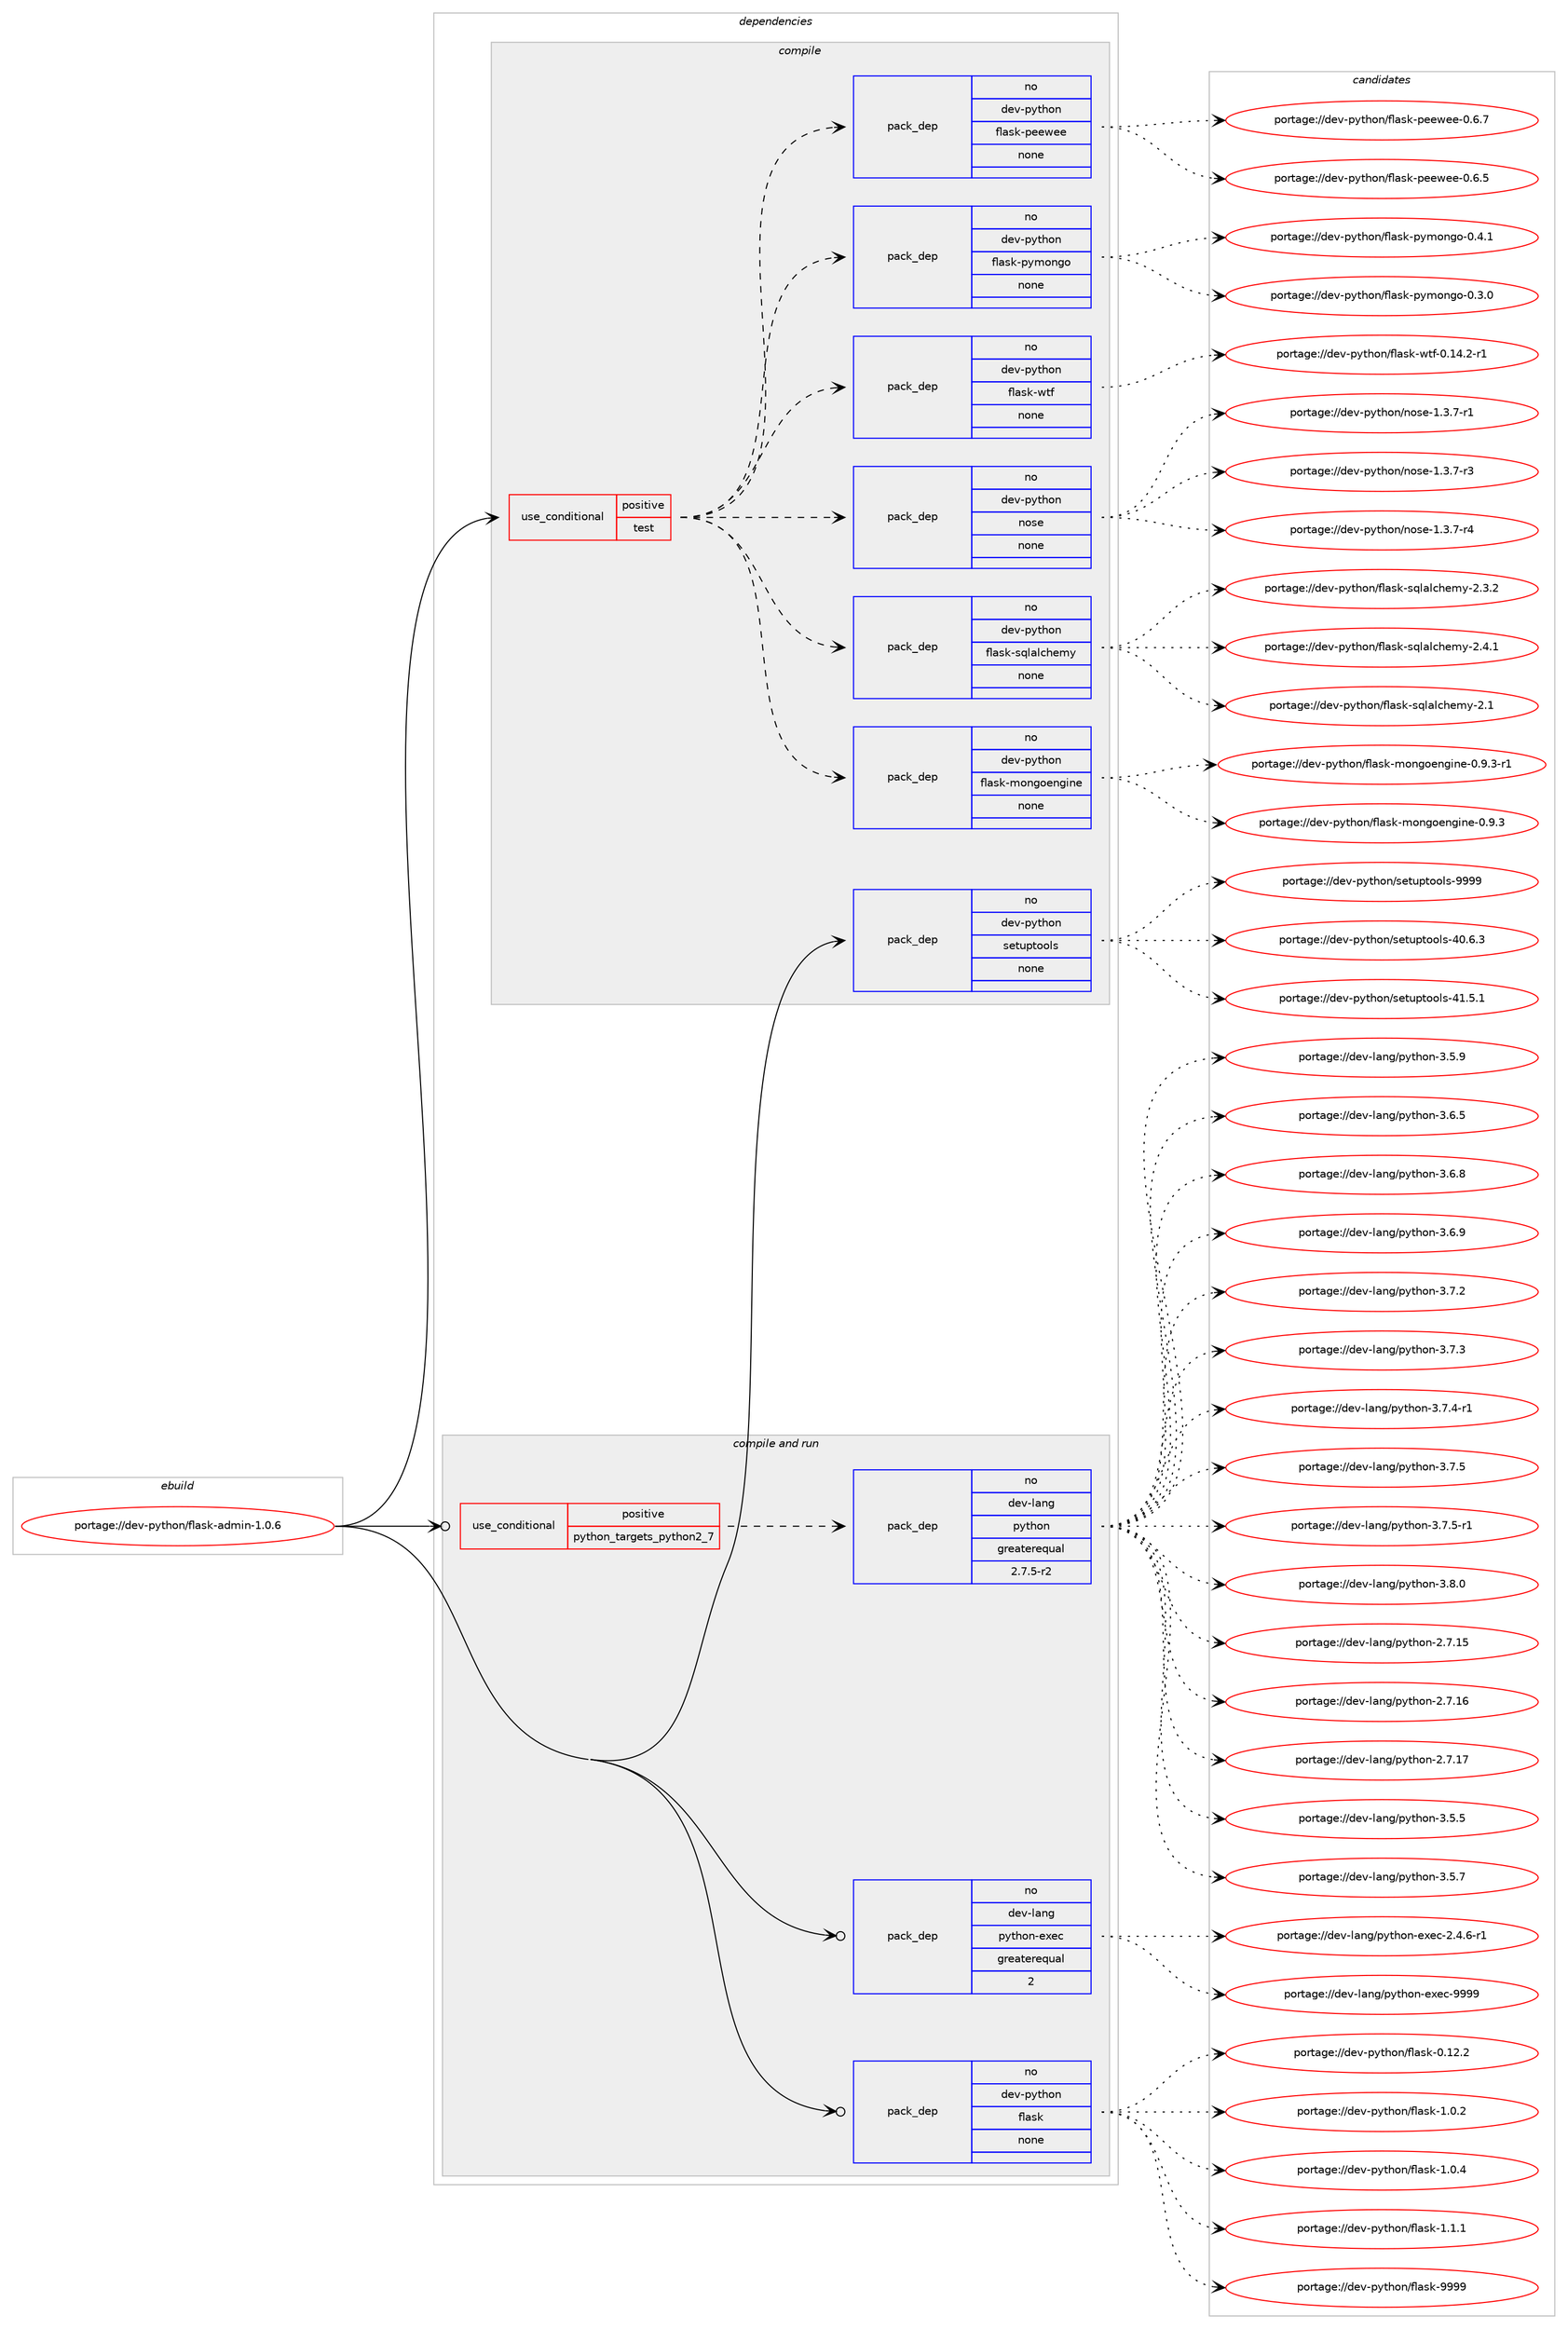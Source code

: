 digraph prolog {

# *************
# Graph options
# *************

newrank=true;
concentrate=true;
compound=true;
graph [rankdir=LR,fontname=Helvetica,fontsize=10,ranksep=1.5];#, ranksep=2.5, nodesep=0.2];
edge  [arrowhead=vee];
node  [fontname=Helvetica,fontsize=10];

# **********
# The ebuild
# **********

subgraph cluster_leftcol {
color=gray;
rank=same;
label=<<i>ebuild</i>>;
id [label="portage://dev-python/flask-admin-1.0.6", color=red, width=4, href="../dev-python/flask-admin-1.0.6.svg"];
}

# ****************
# The dependencies
# ****************

subgraph cluster_midcol {
color=gray;
label=<<i>dependencies</i>>;
subgraph cluster_compile {
fillcolor="#eeeeee";
style=filled;
label=<<i>compile</i>>;
subgraph cond28742 {
dependency139760 [label=<<TABLE BORDER="0" CELLBORDER="1" CELLSPACING="0" CELLPADDING="4"><TR><TD ROWSPAN="3" CELLPADDING="10">use_conditional</TD></TR><TR><TD>positive</TD></TR><TR><TD>test</TD></TR></TABLE>>, shape=none, color=red];
subgraph pack107690 {
dependency139761 [label=<<TABLE BORDER="0" CELLBORDER="1" CELLSPACING="0" CELLPADDING="4" WIDTH="220"><TR><TD ROWSPAN="6" CELLPADDING="30">pack_dep</TD></TR><TR><TD WIDTH="110">no</TD></TR><TR><TD>dev-python</TD></TR><TR><TD>nose</TD></TR><TR><TD>none</TD></TR><TR><TD></TD></TR></TABLE>>, shape=none, color=blue];
}
dependency139760:e -> dependency139761:w [weight=20,style="dashed",arrowhead="vee"];
subgraph pack107691 {
dependency139762 [label=<<TABLE BORDER="0" CELLBORDER="1" CELLSPACING="0" CELLPADDING="4" WIDTH="220"><TR><TD ROWSPAN="6" CELLPADDING="30">pack_dep</TD></TR><TR><TD WIDTH="110">no</TD></TR><TR><TD>dev-python</TD></TR><TR><TD>flask-wtf</TD></TR><TR><TD>none</TD></TR><TR><TD></TD></TR></TABLE>>, shape=none, color=blue];
}
dependency139760:e -> dependency139762:w [weight=20,style="dashed",arrowhead="vee"];
subgraph pack107692 {
dependency139763 [label=<<TABLE BORDER="0" CELLBORDER="1" CELLSPACING="0" CELLPADDING="4" WIDTH="220"><TR><TD ROWSPAN="6" CELLPADDING="30">pack_dep</TD></TR><TR><TD WIDTH="110">no</TD></TR><TR><TD>dev-python</TD></TR><TR><TD>flask-pymongo</TD></TR><TR><TD>none</TD></TR><TR><TD></TD></TR></TABLE>>, shape=none, color=blue];
}
dependency139760:e -> dependency139763:w [weight=20,style="dashed",arrowhead="vee"];
subgraph pack107693 {
dependency139764 [label=<<TABLE BORDER="0" CELLBORDER="1" CELLSPACING="0" CELLPADDING="4" WIDTH="220"><TR><TD ROWSPAN="6" CELLPADDING="30">pack_dep</TD></TR><TR><TD WIDTH="110">no</TD></TR><TR><TD>dev-python</TD></TR><TR><TD>flask-peewee</TD></TR><TR><TD>none</TD></TR><TR><TD></TD></TR></TABLE>>, shape=none, color=blue];
}
dependency139760:e -> dependency139764:w [weight=20,style="dashed",arrowhead="vee"];
subgraph pack107694 {
dependency139765 [label=<<TABLE BORDER="0" CELLBORDER="1" CELLSPACING="0" CELLPADDING="4" WIDTH="220"><TR><TD ROWSPAN="6" CELLPADDING="30">pack_dep</TD></TR><TR><TD WIDTH="110">no</TD></TR><TR><TD>dev-python</TD></TR><TR><TD>flask-mongoengine</TD></TR><TR><TD>none</TD></TR><TR><TD></TD></TR></TABLE>>, shape=none, color=blue];
}
dependency139760:e -> dependency139765:w [weight=20,style="dashed",arrowhead="vee"];
subgraph pack107695 {
dependency139766 [label=<<TABLE BORDER="0" CELLBORDER="1" CELLSPACING="0" CELLPADDING="4" WIDTH="220"><TR><TD ROWSPAN="6" CELLPADDING="30">pack_dep</TD></TR><TR><TD WIDTH="110">no</TD></TR><TR><TD>dev-python</TD></TR><TR><TD>flask-sqlalchemy</TD></TR><TR><TD>none</TD></TR><TR><TD></TD></TR></TABLE>>, shape=none, color=blue];
}
dependency139760:e -> dependency139766:w [weight=20,style="dashed",arrowhead="vee"];
}
id:e -> dependency139760:w [weight=20,style="solid",arrowhead="vee"];
subgraph pack107696 {
dependency139767 [label=<<TABLE BORDER="0" CELLBORDER="1" CELLSPACING="0" CELLPADDING="4" WIDTH="220"><TR><TD ROWSPAN="6" CELLPADDING="30">pack_dep</TD></TR><TR><TD WIDTH="110">no</TD></TR><TR><TD>dev-python</TD></TR><TR><TD>setuptools</TD></TR><TR><TD>none</TD></TR><TR><TD></TD></TR></TABLE>>, shape=none, color=blue];
}
id:e -> dependency139767:w [weight=20,style="solid",arrowhead="vee"];
}
subgraph cluster_compileandrun {
fillcolor="#eeeeee";
style=filled;
label=<<i>compile and run</i>>;
subgraph cond28743 {
dependency139768 [label=<<TABLE BORDER="0" CELLBORDER="1" CELLSPACING="0" CELLPADDING="4"><TR><TD ROWSPAN="3" CELLPADDING="10">use_conditional</TD></TR><TR><TD>positive</TD></TR><TR><TD>python_targets_python2_7</TD></TR></TABLE>>, shape=none, color=red];
subgraph pack107697 {
dependency139769 [label=<<TABLE BORDER="0" CELLBORDER="1" CELLSPACING="0" CELLPADDING="4" WIDTH="220"><TR><TD ROWSPAN="6" CELLPADDING="30">pack_dep</TD></TR><TR><TD WIDTH="110">no</TD></TR><TR><TD>dev-lang</TD></TR><TR><TD>python</TD></TR><TR><TD>greaterequal</TD></TR><TR><TD>2.7.5-r2</TD></TR></TABLE>>, shape=none, color=blue];
}
dependency139768:e -> dependency139769:w [weight=20,style="dashed",arrowhead="vee"];
}
id:e -> dependency139768:w [weight=20,style="solid",arrowhead="odotvee"];
subgraph pack107698 {
dependency139770 [label=<<TABLE BORDER="0" CELLBORDER="1" CELLSPACING="0" CELLPADDING="4" WIDTH="220"><TR><TD ROWSPAN="6" CELLPADDING="30">pack_dep</TD></TR><TR><TD WIDTH="110">no</TD></TR><TR><TD>dev-lang</TD></TR><TR><TD>python-exec</TD></TR><TR><TD>greaterequal</TD></TR><TR><TD>2</TD></TR></TABLE>>, shape=none, color=blue];
}
id:e -> dependency139770:w [weight=20,style="solid",arrowhead="odotvee"];
subgraph pack107699 {
dependency139771 [label=<<TABLE BORDER="0" CELLBORDER="1" CELLSPACING="0" CELLPADDING="4" WIDTH="220"><TR><TD ROWSPAN="6" CELLPADDING="30">pack_dep</TD></TR><TR><TD WIDTH="110">no</TD></TR><TR><TD>dev-python</TD></TR><TR><TD>flask</TD></TR><TR><TD>none</TD></TR><TR><TD></TD></TR></TABLE>>, shape=none, color=blue];
}
id:e -> dependency139771:w [weight=20,style="solid",arrowhead="odotvee"];
}
subgraph cluster_run {
fillcolor="#eeeeee";
style=filled;
label=<<i>run</i>>;
}
}

# **************
# The candidates
# **************

subgraph cluster_choices {
rank=same;
color=gray;
label=<<i>candidates</i>>;

subgraph choice107690 {
color=black;
nodesep=1;
choiceportage10010111845112121116104111110471101111151014549465146554511449 [label="portage://dev-python/nose-1.3.7-r1", color=red, width=4,href="../dev-python/nose-1.3.7-r1.svg"];
choiceportage10010111845112121116104111110471101111151014549465146554511451 [label="portage://dev-python/nose-1.3.7-r3", color=red, width=4,href="../dev-python/nose-1.3.7-r3.svg"];
choiceportage10010111845112121116104111110471101111151014549465146554511452 [label="portage://dev-python/nose-1.3.7-r4", color=red, width=4,href="../dev-python/nose-1.3.7-r4.svg"];
dependency139761:e -> choiceportage10010111845112121116104111110471101111151014549465146554511449:w [style=dotted,weight="100"];
dependency139761:e -> choiceportage10010111845112121116104111110471101111151014549465146554511451:w [style=dotted,weight="100"];
dependency139761:e -> choiceportage10010111845112121116104111110471101111151014549465146554511452:w [style=dotted,weight="100"];
}
subgraph choice107691 {
color=black;
nodesep=1;
choiceportage10010111845112121116104111110471021089711510745119116102454846495246504511449 [label="portage://dev-python/flask-wtf-0.14.2-r1", color=red, width=4,href="../dev-python/flask-wtf-0.14.2-r1.svg"];
dependency139762:e -> choiceportage10010111845112121116104111110471021089711510745119116102454846495246504511449:w [style=dotted,weight="100"];
}
subgraph choice107692 {
color=black;
nodesep=1;
choiceportage10010111845112121116104111110471021089711510745112121109111110103111454846514648 [label="portage://dev-python/flask-pymongo-0.3.0", color=red, width=4,href="../dev-python/flask-pymongo-0.3.0.svg"];
choiceportage10010111845112121116104111110471021089711510745112121109111110103111454846524649 [label="portage://dev-python/flask-pymongo-0.4.1", color=red, width=4,href="../dev-python/flask-pymongo-0.4.1.svg"];
dependency139763:e -> choiceportage10010111845112121116104111110471021089711510745112121109111110103111454846514648:w [style=dotted,weight="100"];
dependency139763:e -> choiceportage10010111845112121116104111110471021089711510745112121109111110103111454846524649:w [style=dotted,weight="100"];
}
subgraph choice107693 {
color=black;
nodesep=1;
choiceportage10010111845112121116104111110471021089711510745112101101119101101454846544653 [label="portage://dev-python/flask-peewee-0.6.5", color=red, width=4,href="../dev-python/flask-peewee-0.6.5.svg"];
choiceportage10010111845112121116104111110471021089711510745112101101119101101454846544655 [label="portage://dev-python/flask-peewee-0.6.7", color=red, width=4,href="../dev-python/flask-peewee-0.6.7.svg"];
dependency139764:e -> choiceportage10010111845112121116104111110471021089711510745112101101119101101454846544653:w [style=dotted,weight="100"];
dependency139764:e -> choiceportage10010111845112121116104111110471021089711510745112101101119101101454846544655:w [style=dotted,weight="100"];
}
subgraph choice107694 {
color=black;
nodesep=1;
choiceportage10010111845112121116104111110471021089711510745109111110103111101110103105110101454846574651 [label="portage://dev-python/flask-mongoengine-0.9.3", color=red, width=4,href="../dev-python/flask-mongoengine-0.9.3.svg"];
choiceportage100101118451121211161041111104710210897115107451091111101031111011101031051101014548465746514511449 [label="portage://dev-python/flask-mongoengine-0.9.3-r1", color=red, width=4,href="../dev-python/flask-mongoengine-0.9.3-r1.svg"];
dependency139765:e -> choiceportage10010111845112121116104111110471021089711510745109111110103111101110103105110101454846574651:w [style=dotted,weight="100"];
dependency139765:e -> choiceportage100101118451121211161041111104710210897115107451091111101031111011101031051101014548465746514511449:w [style=dotted,weight="100"];
}
subgraph choice107695 {
color=black;
nodesep=1;
choiceportage10010111845112121116104111110471021089711510745115113108971089910410110912145504649 [label="portage://dev-python/flask-sqlalchemy-2.1", color=red, width=4,href="../dev-python/flask-sqlalchemy-2.1.svg"];
choiceportage100101118451121211161041111104710210897115107451151131089710899104101109121455046514650 [label="portage://dev-python/flask-sqlalchemy-2.3.2", color=red, width=4,href="../dev-python/flask-sqlalchemy-2.3.2.svg"];
choiceportage100101118451121211161041111104710210897115107451151131089710899104101109121455046524649 [label="portage://dev-python/flask-sqlalchemy-2.4.1", color=red, width=4,href="../dev-python/flask-sqlalchemy-2.4.1.svg"];
dependency139766:e -> choiceportage10010111845112121116104111110471021089711510745115113108971089910410110912145504649:w [style=dotted,weight="100"];
dependency139766:e -> choiceportage100101118451121211161041111104710210897115107451151131089710899104101109121455046514650:w [style=dotted,weight="100"];
dependency139766:e -> choiceportage100101118451121211161041111104710210897115107451151131089710899104101109121455046524649:w [style=dotted,weight="100"];
}
subgraph choice107696 {
color=black;
nodesep=1;
choiceportage100101118451121211161041111104711510111611711211611111110811545524846544651 [label="portage://dev-python/setuptools-40.6.3", color=red, width=4,href="../dev-python/setuptools-40.6.3.svg"];
choiceportage100101118451121211161041111104711510111611711211611111110811545524946534649 [label="portage://dev-python/setuptools-41.5.1", color=red, width=4,href="../dev-python/setuptools-41.5.1.svg"];
choiceportage10010111845112121116104111110471151011161171121161111111081154557575757 [label="portage://dev-python/setuptools-9999", color=red, width=4,href="../dev-python/setuptools-9999.svg"];
dependency139767:e -> choiceportage100101118451121211161041111104711510111611711211611111110811545524846544651:w [style=dotted,weight="100"];
dependency139767:e -> choiceportage100101118451121211161041111104711510111611711211611111110811545524946534649:w [style=dotted,weight="100"];
dependency139767:e -> choiceportage10010111845112121116104111110471151011161171121161111111081154557575757:w [style=dotted,weight="100"];
}
subgraph choice107697 {
color=black;
nodesep=1;
choiceportage10010111845108971101034711212111610411111045504655464953 [label="portage://dev-lang/python-2.7.15", color=red, width=4,href="../dev-lang/python-2.7.15.svg"];
choiceportage10010111845108971101034711212111610411111045504655464954 [label="portage://dev-lang/python-2.7.16", color=red, width=4,href="../dev-lang/python-2.7.16.svg"];
choiceportage10010111845108971101034711212111610411111045504655464955 [label="portage://dev-lang/python-2.7.17", color=red, width=4,href="../dev-lang/python-2.7.17.svg"];
choiceportage100101118451089711010347112121116104111110455146534653 [label="portage://dev-lang/python-3.5.5", color=red, width=4,href="../dev-lang/python-3.5.5.svg"];
choiceportage100101118451089711010347112121116104111110455146534655 [label="portage://dev-lang/python-3.5.7", color=red, width=4,href="../dev-lang/python-3.5.7.svg"];
choiceportage100101118451089711010347112121116104111110455146534657 [label="portage://dev-lang/python-3.5.9", color=red, width=4,href="../dev-lang/python-3.5.9.svg"];
choiceportage100101118451089711010347112121116104111110455146544653 [label="portage://dev-lang/python-3.6.5", color=red, width=4,href="../dev-lang/python-3.6.5.svg"];
choiceportage100101118451089711010347112121116104111110455146544656 [label="portage://dev-lang/python-3.6.8", color=red, width=4,href="../dev-lang/python-3.6.8.svg"];
choiceportage100101118451089711010347112121116104111110455146544657 [label="portage://dev-lang/python-3.6.9", color=red, width=4,href="../dev-lang/python-3.6.9.svg"];
choiceportage100101118451089711010347112121116104111110455146554650 [label="portage://dev-lang/python-3.7.2", color=red, width=4,href="../dev-lang/python-3.7.2.svg"];
choiceportage100101118451089711010347112121116104111110455146554651 [label="portage://dev-lang/python-3.7.3", color=red, width=4,href="../dev-lang/python-3.7.3.svg"];
choiceportage1001011184510897110103471121211161041111104551465546524511449 [label="portage://dev-lang/python-3.7.4-r1", color=red, width=4,href="../dev-lang/python-3.7.4-r1.svg"];
choiceportage100101118451089711010347112121116104111110455146554653 [label="portage://dev-lang/python-3.7.5", color=red, width=4,href="../dev-lang/python-3.7.5.svg"];
choiceportage1001011184510897110103471121211161041111104551465546534511449 [label="portage://dev-lang/python-3.7.5-r1", color=red, width=4,href="../dev-lang/python-3.7.5-r1.svg"];
choiceportage100101118451089711010347112121116104111110455146564648 [label="portage://dev-lang/python-3.8.0", color=red, width=4,href="../dev-lang/python-3.8.0.svg"];
dependency139769:e -> choiceportage10010111845108971101034711212111610411111045504655464953:w [style=dotted,weight="100"];
dependency139769:e -> choiceportage10010111845108971101034711212111610411111045504655464954:w [style=dotted,weight="100"];
dependency139769:e -> choiceportage10010111845108971101034711212111610411111045504655464955:w [style=dotted,weight="100"];
dependency139769:e -> choiceportage100101118451089711010347112121116104111110455146534653:w [style=dotted,weight="100"];
dependency139769:e -> choiceportage100101118451089711010347112121116104111110455146534655:w [style=dotted,weight="100"];
dependency139769:e -> choiceportage100101118451089711010347112121116104111110455146534657:w [style=dotted,weight="100"];
dependency139769:e -> choiceportage100101118451089711010347112121116104111110455146544653:w [style=dotted,weight="100"];
dependency139769:e -> choiceportage100101118451089711010347112121116104111110455146544656:w [style=dotted,weight="100"];
dependency139769:e -> choiceportage100101118451089711010347112121116104111110455146544657:w [style=dotted,weight="100"];
dependency139769:e -> choiceportage100101118451089711010347112121116104111110455146554650:w [style=dotted,weight="100"];
dependency139769:e -> choiceportage100101118451089711010347112121116104111110455146554651:w [style=dotted,weight="100"];
dependency139769:e -> choiceportage1001011184510897110103471121211161041111104551465546524511449:w [style=dotted,weight="100"];
dependency139769:e -> choiceportage100101118451089711010347112121116104111110455146554653:w [style=dotted,weight="100"];
dependency139769:e -> choiceportage1001011184510897110103471121211161041111104551465546534511449:w [style=dotted,weight="100"];
dependency139769:e -> choiceportage100101118451089711010347112121116104111110455146564648:w [style=dotted,weight="100"];
}
subgraph choice107698 {
color=black;
nodesep=1;
choiceportage10010111845108971101034711212111610411111045101120101994550465246544511449 [label="portage://dev-lang/python-exec-2.4.6-r1", color=red, width=4,href="../dev-lang/python-exec-2.4.6-r1.svg"];
choiceportage10010111845108971101034711212111610411111045101120101994557575757 [label="portage://dev-lang/python-exec-9999", color=red, width=4,href="../dev-lang/python-exec-9999.svg"];
dependency139770:e -> choiceportage10010111845108971101034711212111610411111045101120101994550465246544511449:w [style=dotted,weight="100"];
dependency139770:e -> choiceportage10010111845108971101034711212111610411111045101120101994557575757:w [style=dotted,weight="100"];
}
subgraph choice107699 {
color=black;
nodesep=1;
choiceportage10010111845112121116104111110471021089711510745484649504650 [label="portage://dev-python/flask-0.12.2", color=red, width=4,href="../dev-python/flask-0.12.2.svg"];
choiceportage100101118451121211161041111104710210897115107454946484650 [label="portage://dev-python/flask-1.0.2", color=red, width=4,href="../dev-python/flask-1.0.2.svg"];
choiceportage100101118451121211161041111104710210897115107454946484652 [label="portage://dev-python/flask-1.0.4", color=red, width=4,href="../dev-python/flask-1.0.4.svg"];
choiceportage100101118451121211161041111104710210897115107454946494649 [label="portage://dev-python/flask-1.1.1", color=red, width=4,href="../dev-python/flask-1.1.1.svg"];
choiceportage1001011184511212111610411111047102108971151074557575757 [label="portage://dev-python/flask-9999", color=red, width=4,href="../dev-python/flask-9999.svg"];
dependency139771:e -> choiceportage10010111845112121116104111110471021089711510745484649504650:w [style=dotted,weight="100"];
dependency139771:e -> choiceportage100101118451121211161041111104710210897115107454946484650:w [style=dotted,weight="100"];
dependency139771:e -> choiceportage100101118451121211161041111104710210897115107454946484652:w [style=dotted,weight="100"];
dependency139771:e -> choiceportage100101118451121211161041111104710210897115107454946494649:w [style=dotted,weight="100"];
dependency139771:e -> choiceportage1001011184511212111610411111047102108971151074557575757:w [style=dotted,weight="100"];
}
}

}
